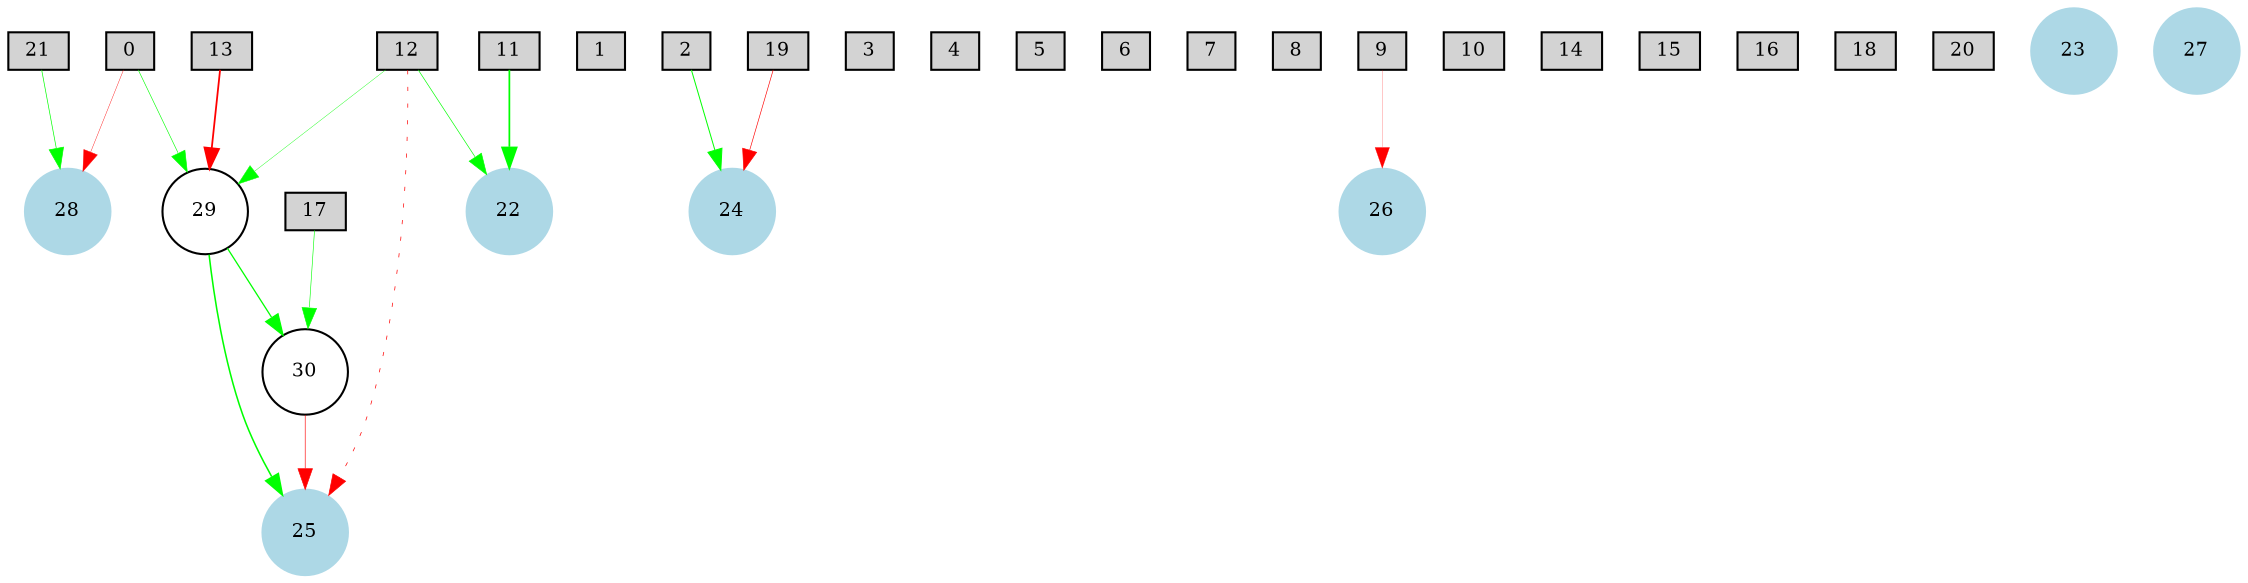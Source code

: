 digraph {
	node [fontsize=9 height=0.2 shape=circle width=0.2]
		0 [shape=box style=filled]
		1 [shape=box style=filled]
		2 [shape=box style=filled]
		3 [shape=box style=filled]
		4 [shape=box style=filled]
		5 [shape=box style=filled]
		6 [shape=box style=filled]
		7 [shape=box style=filled]
		8 [shape=box style=filled]
		9 [shape=box style=filled]
		10 [shape=box style=filled]
		11 [shape=box style=filled]
		12 [shape=box style=filled]
		13 [shape=box style=filled]
		14 [shape=box style=filled]
		15 [shape=box style=filled]
		16 [shape=box style=filled]
		17 [shape=box style=filled]
		18 [shape=box style=filled]
		19 [shape=box style=filled]
		20 [shape=box style=filled]
		21 [shape=box style=filled]
		22 [color=lightblue style=filled]
		23 [color=lightblue style=filled]
		24 [color=lightblue style=filled]
		25 [color=lightblue style=filled]
		26 [color=lightblue style=filled]
		27 [color=lightblue style=filled]
		28 [color=lightblue style=filled]
			9 -> 26 [color=red penwidth=0.10373197890429263 style=solid]
			29 -> 30 [color=green penwidth=0.6151546154730697 style=solid]
			17 -> 30 [color=green penwidth=0.2892765529696531 style=solid]
			21 -> 28 [color=green penwidth=0.3331050183435872 style=solid]
			12 -> 25 [color=red penwidth=0.34196010825692214 style=dotted]
			11 -> 22 [color=green penwidth=0.8309017713664156 style=solid]
			19 -> 24 [color=red penwidth=0.3080311361563268 style=solid]
			13 -> 29 [color=red penwidth=0.8610142042574285 style=solid]
			29 -> 25 [color=green penwidth=0.7456407022333333 style=solid]
			12 -> 29 [color=green penwidth=0.18667083830864062 style=solid]
			2 -> 24 [color=green penwidth=0.47703899499744784 style=solid]
			30 -> 25 [color=red penwidth=0.30023326701478315 style=solid]
			0 -> 29 [color=green penwidth=0.2970647451288461 style=solid]
			12 -> 22 [color=green penwidth=0.31947156335169735 style=solid]
			0 -> 28 [color=red penwidth=0.18891658460336036 style=solid]
}